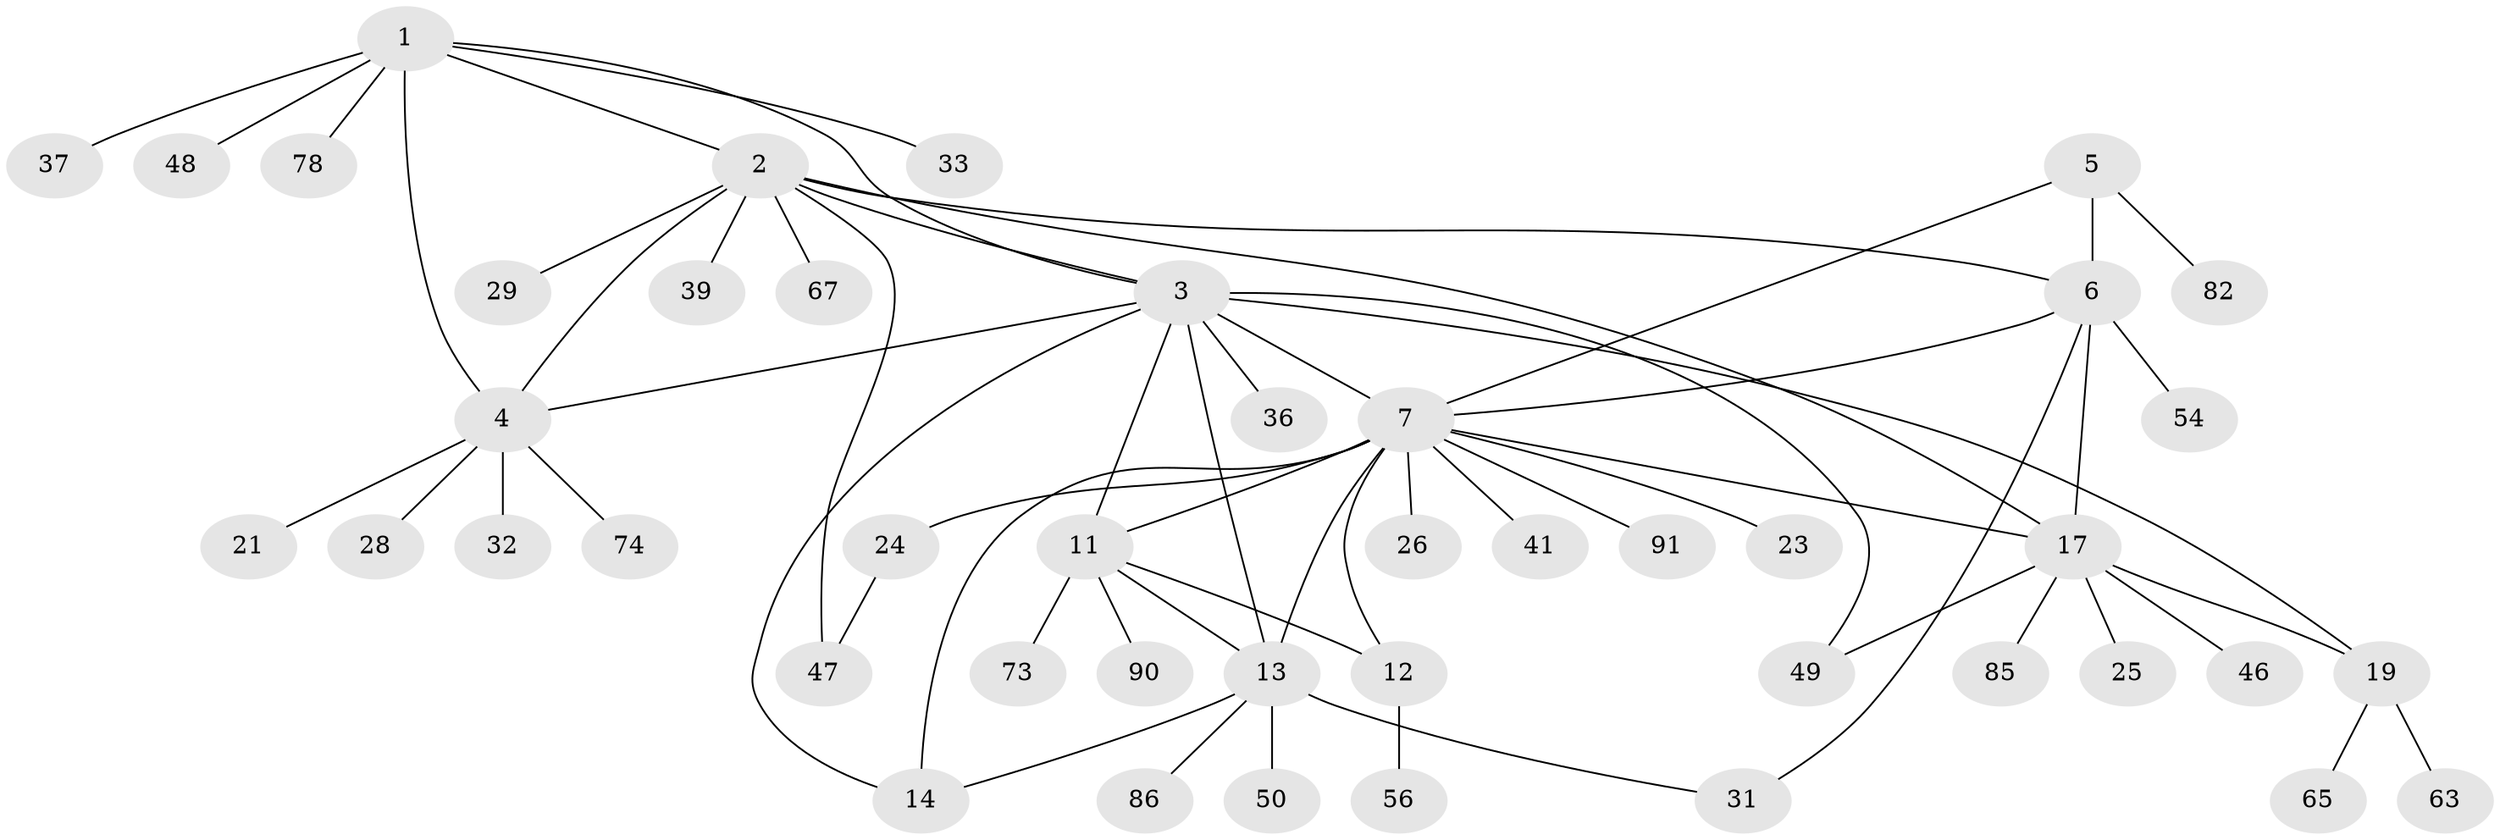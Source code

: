 // original degree distribution, {7: 0.054945054945054944, 9: 0.02197802197802198, 10: 0.02197802197802198, 8: 0.03296703296703297, 4: 0.02197802197802198, 6: 0.03296703296703297, 5: 0.03296703296703297, 3: 0.03296703296703297, 1: 0.5384615384615384, 2: 0.2087912087912088}
// Generated by graph-tools (version 1.1) at 2025/15/03/09/25 04:15:53]
// undirected, 45 vertices, 61 edges
graph export_dot {
graph [start="1"]
  node [color=gray90,style=filled];
  1;
  2;
  3 [super="+27+53+15"];
  4;
  5 [super="+44+58+69+76+8+52+42"];
  6 [super="+43+77+89"];
  7 [super="+35+16+9+45+83"];
  11;
  12 [super="+38"];
  13 [super="+51+30+64+40+22"];
  14;
  17 [super="+61+71+18"];
  19;
  21;
  23;
  24;
  25;
  26;
  28;
  29;
  31;
  32 [super="+80"];
  33 [super="+87"];
  36 [super="+81+55"];
  37;
  39;
  41;
  46 [super="+57"];
  47;
  48;
  49 [super="+59"];
  50;
  54;
  56;
  63;
  65;
  67;
  73 [super="+75"];
  74;
  78;
  82;
  85;
  86;
  90;
  91;
  1 -- 2;
  1 -- 3;
  1 -- 4;
  1 -- 33;
  1 -- 37;
  1 -- 48;
  1 -- 78;
  2 -- 3;
  2 -- 4;
  2 -- 6;
  2 -- 29;
  2 -- 39;
  2 -- 47;
  2 -- 67;
  2 -- 17;
  3 -- 4;
  3 -- 11;
  3 -- 36;
  3 -- 13;
  3 -- 14;
  3 -- 49;
  3 -- 19;
  3 -- 7 [weight=2];
  4 -- 21;
  4 -- 28;
  4 -- 32;
  4 -- 74;
  5 -- 6 [weight=2];
  5 -- 7 [weight=2];
  5 -- 82;
  6 -- 7;
  6 -- 31;
  6 -- 54;
  6 -- 17 [weight=2];
  7 -- 12 [weight=3];
  7 -- 13;
  7 -- 14;
  7 -- 41;
  7 -- 11 [weight=2];
  7 -- 17;
  7 -- 23;
  7 -- 24;
  7 -- 26;
  7 -- 91;
  11 -- 12;
  11 -- 73;
  11 -- 90;
  11 -- 13;
  12 -- 56;
  13 -- 14;
  13 -- 31;
  13 -- 50;
  13 -- 86;
  17 -- 19 [weight=3];
  17 -- 85;
  17 -- 25;
  17 -- 46;
  17 -- 49;
  19 -- 63;
  19 -- 65;
  24 -- 47;
}
